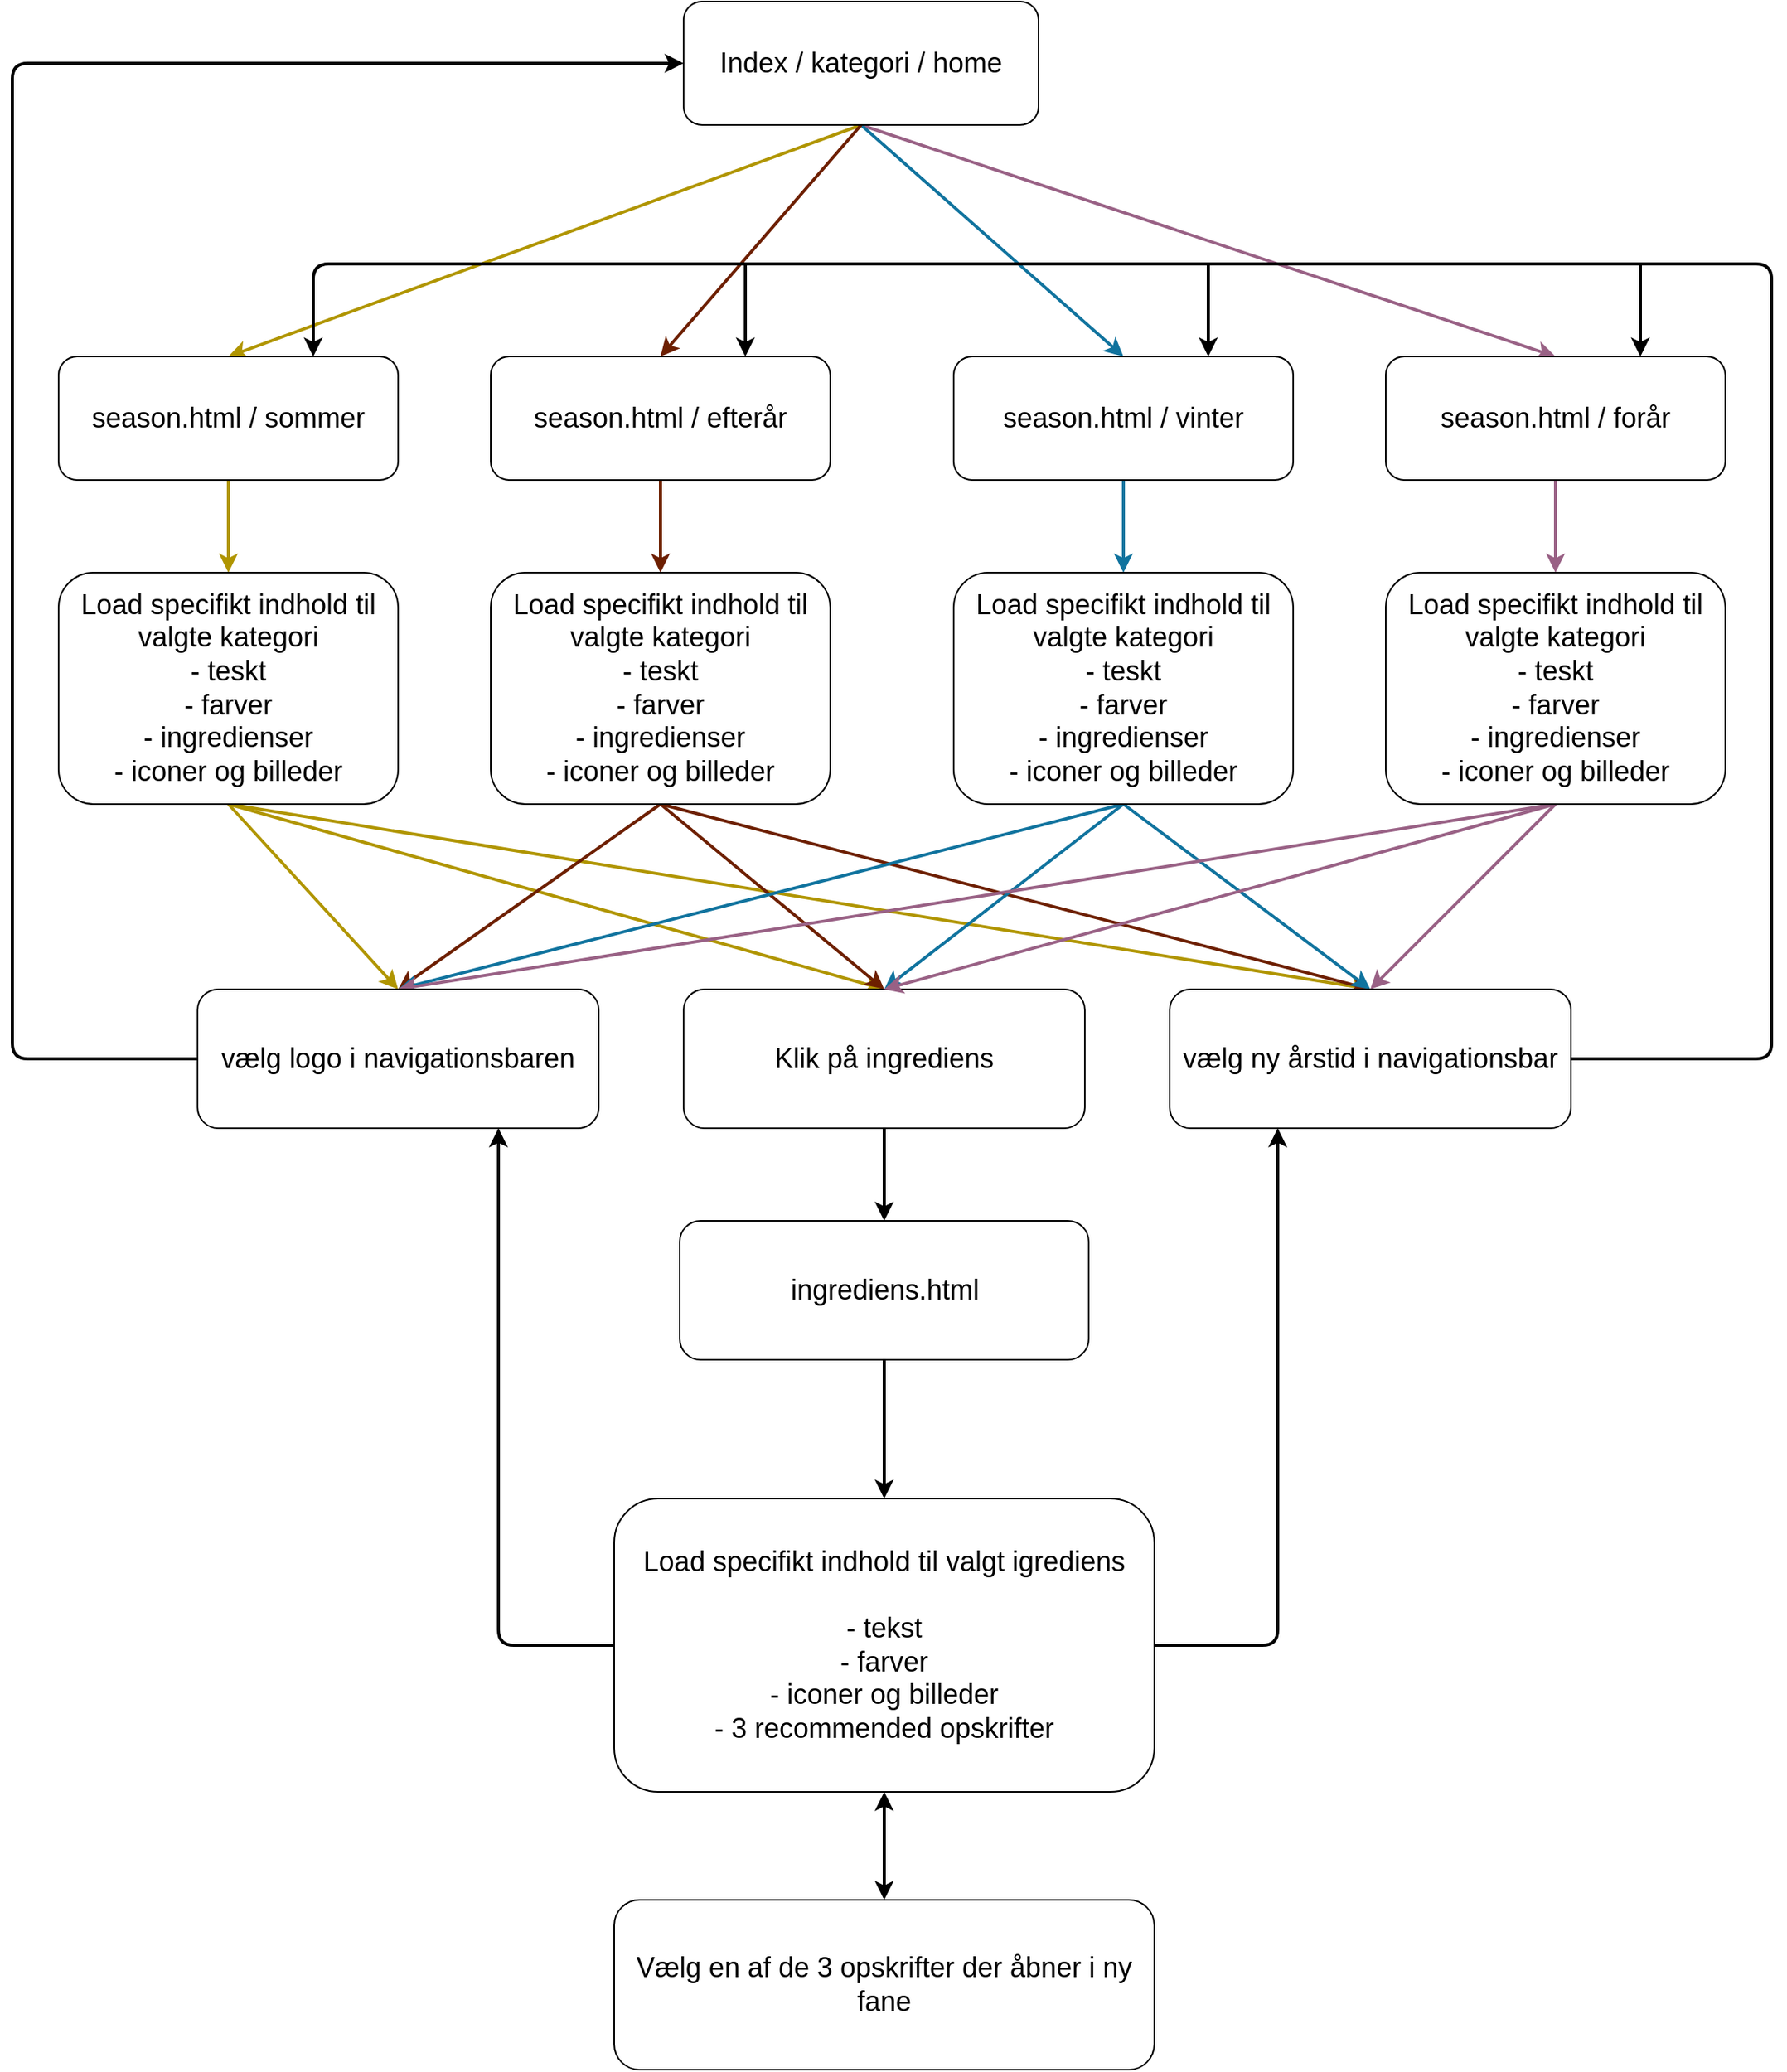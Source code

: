 <mxfile>
    <diagram id="YnhXqwO-FfUJJ6FsPp8o" name="Page-1">
        <mxGraphModel dx="2410" dy="1574" grid="1" gridSize="10" guides="1" tooltips="1" connect="1" arrows="1" fold="1" page="1" pageScale="1" pageWidth="1200" pageHeight="1920" math="0" shadow="0">
            <root>
                <mxCell id="0"/>
                <mxCell id="1" parent="0"/>
                <mxCell id="13" style="edgeStyle=none;html=1;entryX=0.5;entryY=0;entryDx=0;entryDy=0;fontSize=15;fillColor=#e3c800;strokeColor=#B09500;strokeWidth=2;" edge="1" parent="1" target="7">
                    <mxGeometry relative="1" as="geometry">
                        <mxPoint x="600" y="130" as="sourcePoint"/>
                    </mxGeometry>
                </mxCell>
                <mxCell id="14" style="edgeStyle=none;html=1;entryX=0.5;entryY=0;entryDx=0;entryDy=0;fontSize=15;fillColor=#e6d0de;gradientColor=#d5739d;strokeColor=#996185;strokeWidth=2;" edge="1" parent="1" target="10">
                    <mxGeometry relative="1" as="geometry">
                        <mxPoint x="600" y="130" as="sourcePoint"/>
                    </mxGeometry>
                </mxCell>
                <mxCell id="15" style="edgeStyle=none;html=1;entryX=0.5;entryY=0;entryDx=0;entryDy=0;fontSize=15;fillColor=#b1ddf0;strokeColor=#10739e;strokeWidth=2;" edge="1" parent="1" target="9">
                    <mxGeometry relative="1" as="geometry">
                        <mxPoint x="600" y="130" as="sourcePoint"/>
                    </mxGeometry>
                </mxCell>
                <mxCell id="16" style="edgeStyle=none;html=1;exitX=0.5;exitY=1;exitDx=0;exitDy=0;entryX=0.5;entryY=0;entryDx=0;entryDy=0;fontSize=15;fillColor=#a0522d;strokeColor=#6D1F00;strokeWidth=2;" edge="1" parent="1" source="6" target="8">
                    <mxGeometry relative="1" as="geometry">
                        <mxPoint x="600" y="230" as="sourcePoint"/>
                    </mxGeometry>
                </mxCell>
                <mxCell id="6" value="&lt;font style=&quot;font-size: 18px;&quot;&gt;Index / kategori / home&lt;/font&gt;" style="rounded=1;whiteSpace=wrap;html=1;" vertex="1" parent="1">
                    <mxGeometry x="485" y="50" width="230" height="80" as="geometry"/>
                </mxCell>
                <mxCell id="27" style="edgeStyle=none;html=1;exitX=0.5;exitY=1;exitDx=0;exitDy=0;fontSize=15;fillColor=#e3c800;strokeColor=#B09500;strokeWidth=2;" edge="1" parent="1" source="7" target="17">
                    <mxGeometry relative="1" as="geometry"/>
                </mxCell>
                <mxCell id="7" value="&lt;font style=&quot;font-size: 18px;&quot;&gt;season.html / sommer&lt;/font&gt;" style="rounded=1;whiteSpace=wrap;html=1;fontSize=15;" vertex="1" parent="1">
                    <mxGeometry x="80" y="280" width="220" height="80" as="geometry"/>
                </mxCell>
                <mxCell id="28" style="edgeStyle=none;html=1;exitX=0.5;exitY=1;exitDx=0;exitDy=0;entryX=0.5;entryY=0;entryDx=0;entryDy=0;fontSize=15;fillColor=#a0522d;strokeColor=#6D1F00;strokeWidth=2;" edge="1" parent="1" source="8" target="24">
                    <mxGeometry relative="1" as="geometry"/>
                </mxCell>
                <mxCell id="46" style="edgeStyle=none;html=1;strokeWidth=2;fontSize=15;entryX=0.75;entryY=0;entryDx=0;entryDy=0;" edge="1" parent="1" target="8">
                    <mxGeometry relative="1" as="geometry">
                        <mxPoint x="525" y="220" as="sourcePoint"/>
                    </mxGeometry>
                </mxCell>
                <mxCell id="8" value="&lt;font style=&quot;font-size: 18px;&quot;&gt;season.html / efterår&lt;/font&gt;" style="rounded=1;whiteSpace=wrap;html=1;fontSize=15;" vertex="1" parent="1">
                    <mxGeometry x="360" y="280" width="220" height="80" as="geometry"/>
                </mxCell>
                <mxCell id="29" style="edgeStyle=none;html=1;exitX=0.5;exitY=1;exitDx=0;exitDy=0;entryX=0.5;entryY=0;entryDx=0;entryDy=0;fontSize=15;fillColor=#b1ddf0;strokeColor=#10739e;strokeWidth=2;" edge="1" parent="1" source="9" target="25">
                    <mxGeometry relative="1" as="geometry"/>
                </mxCell>
                <mxCell id="47" style="edgeStyle=none;html=1;strokeWidth=2;fontSize=15;entryX=0.75;entryY=0;entryDx=0;entryDy=0;" edge="1" parent="1" target="9">
                    <mxGeometry relative="1" as="geometry">
                        <mxPoint x="825" y="220" as="sourcePoint"/>
                    </mxGeometry>
                </mxCell>
                <mxCell id="9" value="&lt;font style=&quot;font-size: 18px;&quot;&gt;season.html / vinter&lt;/font&gt;" style="rounded=1;whiteSpace=wrap;html=1;fontSize=15;" vertex="1" parent="1">
                    <mxGeometry x="660" y="280" width="220" height="80" as="geometry"/>
                </mxCell>
                <mxCell id="30" style="edgeStyle=none;html=1;exitX=0.5;exitY=1;exitDx=0;exitDy=0;fontSize=15;fillColor=#e6d0de;gradientColor=#d5739d;strokeColor=#996185;strokeWidth=2;" edge="1" parent="1" source="10" target="26">
                    <mxGeometry relative="1" as="geometry"/>
                </mxCell>
                <mxCell id="48" style="edgeStyle=none;html=1;strokeWidth=2;fontSize=15;entryX=0.75;entryY=0;entryDx=0;entryDy=0;" edge="1" parent="1" target="10">
                    <mxGeometry relative="1" as="geometry">
                        <mxPoint x="1105" y="220" as="sourcePoint"/>
                    </mxGeometry>
                </mxCell>
                <mxCell id="10" value="&lt;font style=&quot;font-size: 18px;&quot;&gt;season.html / forår&lt;/font&gt;" style="rounded=1;whiteSpace=wrap;html=1;fontSize=15;" vertex="1" parent="1">
                    <mxGeometry x="940" y="280" width="220" height="80" as="geometry"/>
                </mxCell>
                <mxCell id="32" style="edgeStyle=none;html=1;exitX=0.5;exitY=1;exitDx=0;exitDy=0;entryX=0.5;entryY=0;entryDx=0;entryDy=0;fontSize=15;fillColor=#e3c800;strokeColor=#B09500;strokeWidth=2;" edge="1" parent="1" source="17" target="22">
                    <mxGeometry relative="1" as="geometry"/>
                </mxCell>
                <mxCell id="33" style="edgeStyle=none;html=1;exitX=0.5;exitY=1;exitDx=0;exitDy=0;entryX=0.5;entryY=0;entryDx=0;entryDy=0;fontSize=15;fillColor=#e3c800;strokeColor=#B09500;strokeWidth=2;" edge="1" parent="1" source="17" target="31">
                    <mxGeometry relative="1" as="geometry"/>
                </mxCell>
                <mxCell id="56" style="edgeStyle=none;html=1;exitX=0.5;exitY=1;exitDx=0;exitDy=0;entryX=0.5;entryY=0;entryDx=0;entryDy=0;strokeWidth=2;fontSize=15;fillColor=#e3c800;strokeColor=#B09500;" edge="1" parent="1" source="17" target="54">
                    <mxGeometry relative="1" as="geometry"/>
                </mxCell>
                <mxCell id="17" value="&lt;font style=&quot;font-size: 18px;&quot;&gt;Load specifikt indhold til valgte kategori&lt;br&gt;- teskt&lt;br&gt;- farver&lt;br&gt;- ingredienser&lt;br&gt;- iconer og billeder&lt;/font&gt;" style="rounded=1;whiteSpace=wrap;html=1;fontSize=15;" vertex="1" parent="1">
                    <mxGeometry x="80" y="420" width="220" height="150" as="geometry"/>
                </mxCell>
                <mxCell id="51" style="edgeStyle=none;html=1;entryX=0.5;entryY=0;entryDx=0;entryDy=0;strokeWidth=2;fontSize=15;" edge="1" parent="1" source="22" target="50">
                    <mxGeometry relative="1" as="geometry"/>
                </mxCell>
                <mxCell id="22" value="&lt;font style=&quot;font-size: 18px;&quot;&gt;Klik på ingrediens&lt;/font&gt;" style="rounded=1;whiteSpace=wrap;html=1;fontSize=15;" vertex="1" parent="1">
                    <mxGeometry x="485" y="690" width="260" height="90" as="geometry"/>
                </mxCell>
                <mxCell id="34" style="edgeStyle=none;html=1;exitX=0.5;exitY=1;exitDx=0;exitDy=0;entryX=0.5;entryY=0;entryDx=0;entryDy=0;fontSize=15;fillColor=#a0522d;strokeColor=#6D1F00;strokeWidth=2;" edge="1" parent="1" source="24" target="22">
                    <mxGeometry relative="1" as="geometry"/>
                </mxCell>
                <mxCell id="35" style="edgeStyle=none;html=1;exitX=0.5;exitY=1;exitDx=0;exitDy=0;entryX=0.5;entryY=0;entryDx=0;entryDy=0;fontSize=15;fillColor=#a0522d;strokeColor=#6D1F00;strokeWidth=2;" edge="1" parent="1" source="24" target="31">
                    <mxGeometry relative="1" as="geometry"/>
                </mxCell>
                <mxCell id="57" style="edgeStyle=none;html=1;exitX=0.5;exitY=1;exitDx=0;exitDy=0;entryX=0.5;entryY=0;entryDx=0;entryDy=0;strokeWidth=2;fontSize=15;fillColor=#a0522d;strokeColor=#6D1F00;" edge="1" parent="1" source="24" target="54">
                    <mxGeometry relative="1" as="geometry"/>
                </mxCell>
                <mxCell id="24" value="&lt;font style=&quot;font-size: 18px;&quot;&gt;Load specifikt indhold til valgte kategori&lt;br&gt;- teskt&lt;br&gt;- farver&lt;br&gt;- ingredienser&lt;br&gt;- iconer og billeder&lt;/font&gt;" style="rounded=1;whiteSpace=wrap;html=1;fontSize=15;" vertex="1" parent="1">
                    <mxGeometry x="360" y="420" width="220" height="150" as="geometry"/>
                </mxCell>
                <mxCell id="36" style="edgeStyle=none;html=1;exitX=0.5;exitY=1;exitDx=0;exitDy=0;fontSize=15;fillColor=#b1ddf0;strokeColor=#10739e;strokeWidth=2;entryX=0.5;entryY=0;entryDx=0;entryDy=0;" edge="1" parent="1" source="25" target="22">
                    <mxGeometry relative="1" as="geometry">
                        <mxPoint x="450" y="690" as="targetPoint"/>
                    </mxGeometry>
                </mxCell>
                <mxCell id="37" style="edgeStyle=none;html=1;exitX=0.5;exitY=1;exitDx=0;exitDy=0;entryX=0.5;entryY=0;entryDx=0;entryDy=0;fontSize=15;fillColor=#b1ddf0;strokeColor=#10739e;strokeWidth=2;" edge="1" parent="1" source="25" target="31">
                    <mxGeometry relative="1" as="geometry"/>
                </mxCell>
                <mxCell id="58" style="edgeStyle=none;html=1;exitX=0.5;exitY=1;exitDx=0;exitDy=0;strokeWidth=2;fontSize=15;entryX=0.5;entryY=0;entryDx=0;entryDy=0;fillColor=#b1ddf0;strokeColor=#10739e;" edge="1" parent="1" source="25" target="54">
                    <mxGeometry relative="1" as="geometry">
                        <mxPoint x="310" y="690" as="targetPoint"/>
                    </mxGeometry>
                </mxCell>
                <mxCell id="25" value="&lt;font style=&quot;font-size: 18px;&quot;&gt;Load specifikt indhold til valgte kategori&lt;br&gt;- teskt&lt;br&gt;- farver&lt;br&gt;- ingredienser&lt;br&gt;- iconer og billeder&lt;/font&gt;" style="rounded=1;whiteSpace=wrap;html=1;fontSize=15;" vertex="1" parent="1">
                    <mxGeometry x="660" y="420" width="220" height="150" as="geometry"/>
                </mxCell>
                <mxCell id="38" style="edgeStyle=none;html=1;exitX=0.5;exitY=1;exitDx=0;exitDy=0;fontSize=15;fillColor=#e6d0de;gradientColor=#d5739d;strokeColor=#996185;strokeWidth=2;entryX=0.5;entryY=0;entryDx=0;entryDy=0;" edge="1" parent="1" source="26" target="31">
                    <mxGeometry relative="1" as="geometry">
                        <mxPoint x="800" y="690" as="targetPoint"/>
                    </mxGeometry>
                </mxCell>
                <mxCell id="39" style="edgeStyle=none;html=1;exitX=0.5;exitY=1;exitDx=0;exitDy=0;entryX=0.5;entryY=0;entryDx=0;entryDy=0;fontSize=15;fillColor=#e6d0de;gradientColor=#d5739d;strokeColor=#996185;strokeWidth=2;" edge="1" parent="1" source="26" target="22">
                    <mxGeometry relative="1" as="geometry"/>
                </mxCell>
                <mxCell id="59" style="edgeStyle=none;html=1;exitX=0.5;exitY=1;exitDx=0;exitDy=0;entryX=0.5;entryY=0;entryDx=0;entryDy=0;strokeWidth=2;fontSize=15;fillColor=#e6d0de;gradientColor=#d5739d;strokeColor=#996185;" edge="1" parent="1" source="26" target="54">
                    <mxGeometry relative="1" as="geometry"/>
                </mxCell>
                <mxCell id="26" value="&lt;font style=&quot;font-size: 18px;&quot;&gt;Load specifikt indhold til valgte kategori&lt;br&gt;- teskt&lt;br&gt;- farver&lt;br&gt;- ingredienser&lt;br&gt;- iconer og billeder&lt;/font&gt;" style="rounded=1;whiteSpace=wrap;html=1;fontSize=15;" vertex="1" parent="1">
                    <mxGeometry x="940" y="420" width="220" height="150" as="geometry"/>
                </mxCell>
                <mxCell id="40" style="edgeStyle=none;html=1;exitX=1;exitY=0.5;exitDx=0;exitDy=0;strokeWidth=2;fontSize=15;entryX=0.75;entryY=0;entryDx=0;entryDy=0;" edge="1" parent="1" source="31" target="7">
                    <mxGeometry relative="1" as="geometry">
                        <mxPoint x="200" y="220" as="targetPoint"/>
                        <Array as="points">
                            <mxPoint x="1190" y="735"/>
                            <mxPoint x="1190" y="220"/>
                            <mxPoint x="245" y="220"/>
                        </Array>
                    </mxGeometry>
                </mxCell>
                <mxCell id="31" value="&lt;font style=&quot;font-size: 18px;&quot;&gt;vælg ny årstid i navigationsbar&lt;/font&gt;" style="rounded=1;whiteSpace=wrap;html=1;fontSize=15;" vertex="1" parent="1">
                    <mxGeometry x="800" y="690" width="260" height="90" as="geometry"/>
                </mxCell>
                <mxCell id="53" style="edgeStyle=none;html=1;strokeWidth=2;fontSize=15;" edge="1" parent="1" source="49">
                    <mxGeometry relative="1" as="geometry">
                        <mxPoint x="870" y="780" as="targetPoint"/>
                        <Array as="points">
                            <mxPoint x="870" y="1115"/>
                        </Array>
                    </mxGeometry>
                </mxCell>
                <mxCell id="60" style="edgeStyle=none;html=1;exitX=0;exitY=0.5;exitDx=0;exitDy=0;strokeWidth=2;fontSize=15;entryX=0.75;entryY=1;entryDx=0;entryDy=0;" edge="1" parent="1" source="49" target="54">
                    <mxGeometry relative="1" as="geometry">
                        <mxPoint x="310" y="810" as="targetPoint"/>
                        <Array as="points">
                            <mxPoint x="365" y="1115"/>
                        </Array>
                    </mxGeometry>
                </mxCell>
                <mxCell id="49" value="&lt;font style=&quot;font-size: 18px;&quot;&gt;Load specifikt indhold til valgt igrediens&lt;br&gt;&lt;br&gt;- tekst&lt;br&gt;- farver&lt;br&gt;- iconer og billeder&lt;br&gt;- 3 recommended opskrifter&lt;/font&gt;" style="rounded=1;whiteSpace=wrap;html=1;fontSize=15;" vertex="1" parent="1">
                    <mxGeometry x="440" y="1020" width="350" height="190" as="geometry"/>
                </mxCell>
                <mxCell id="52" style="edgeStyle=none;html=1;exitX=0.5;exitY=1;exitDx=0;exitDy=0;strokeWidth=2;fontSize=15;" edge="1" parent="1" source="50" target="49">
                    <mxGeometry relative="1" as="geometry"/>
                </mxCell>
                <mxCell id="50" value="&lt;font style=&quot;font-size: 18px;&quot;&gt;ingrediens.html&lt;/font&gt;" style="rounded=1;whiteSpace=wrap;html=1;fontSize=15;" vertex="1" parent="1">
                    <mxGeometry x="482.5" y="840" width="265" height="90" as="geometry"/>
                </mxCell>
                <mxCell id="55" style="edgeStyle=none;html=1;strokeWidth=2;fontSize=15;entryX=0;entryY=0.5;entryDx=0;entryDy=0;" edge="1" parent="1" source="54" target="6">
                    <mxGeometry relative="1" as="geometry">
                        <mxPoint y="70" as="targetPoint"/>
                        <Array as="points">
                            <mxPoint x="50" y="735"/>
                            <mxPoint x="50" y="90"/>
                        </Array>
                    </mxGeometry>
                </mxCell>
                <mxCell id="54" value="&lt;font style=&quot;font-size: 18px;&quot;&gt;vælg logo i navigationsbaren&lt;/font&gt;" style="rounded=1;whiteSpace=wrap;html=1;fontSize=15;" vertex="1" parent="1">
                    <mxGeometry x="170" y="690" width="260" height="90" as="geometry"/>
                </mxCell>
                <mxCell id="61" value="&lt;font style=&quot;font-size: 18px;&quot;&gt;Vælg en af de 3 opskrifter der åbner i ny fane&lt;/font&gt;" style="rounded=1;whiteSpace=wrap;html=1;fontSize=15;" vertex="1" parent="1">
                    <mxGeometry x="440" y="1280" width="350" height="110" as="geometry"/>
                </mxCell>
                <mxCell id="62" value="" style="endArrow=classic;startArrow=classic;html=1;strokeWidth=2;fontSize=15;entryX=0.5;entryY=0;entryDx=0;entryDy=0;exitX=0.5;exitY=1;exitDx=0;exitDy=0;" edge="1" parent="1" source="49" target="61">
                    <mxGeometry width="50" height="50" relative="1" as="geometry">
                        <mxPoint x="730" y="1200" as="sourcePoint"/>
                        <mxPoint x="780" y="1150" as="targetPoint"/>
                    </mxGeometry>
                </mxCell>
            </root>
        </mxGraphModel>
    </diagram>
</mxfile>